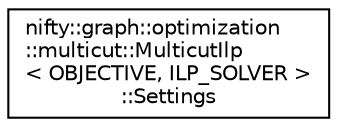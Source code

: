 digraph "Graphical Class Hierarchy"
{
  edge [fontname="Helvetica",fontsize="10",labelfontname="Helvetica",labelfontsize="10"];
  node [fontname="Helvetica",fontsize="10",shape=record];
  rankdir="LR";
  Node1 [label="nifty::graph::optimization\l::multicut::MulticutIlp\l\< OBJECTIVE, ILP_SOLVER \>\l::Settings",height=0.2,width=0.4,color="black", fillcolor="white", style="filled",URL="$structnifty_1_1graph_1_1optimization_1_1multicut_1_1MulticutIlp_1_1Settings.html"];
}
